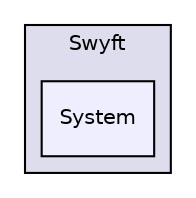 digraph G {
  compound=true
  node [ fontsize="10", fontname="Helvetica"];
  edge [ labelfontsize="10", labelfontname="Helvetica"];
  subgraph clusterdir_561031a12864f2aaca448e8d44afdef5 {
    graph [ bgcolor="#ddddee", pencolor="black", label="Swyft" fontname="Helvetica", fontsize="10", URL="dir_561031a12864f2aaca448e8d44afdef5.html"]
  dir_db2d1366cbf90c00f882467df1f6d91b [shape=box, label="System", style="filled", fillcolor="#eeeeff", pencolor="black", URL="dir_db2d1366cbf90c00f882467df1f6d91b.html"];
  }
}
